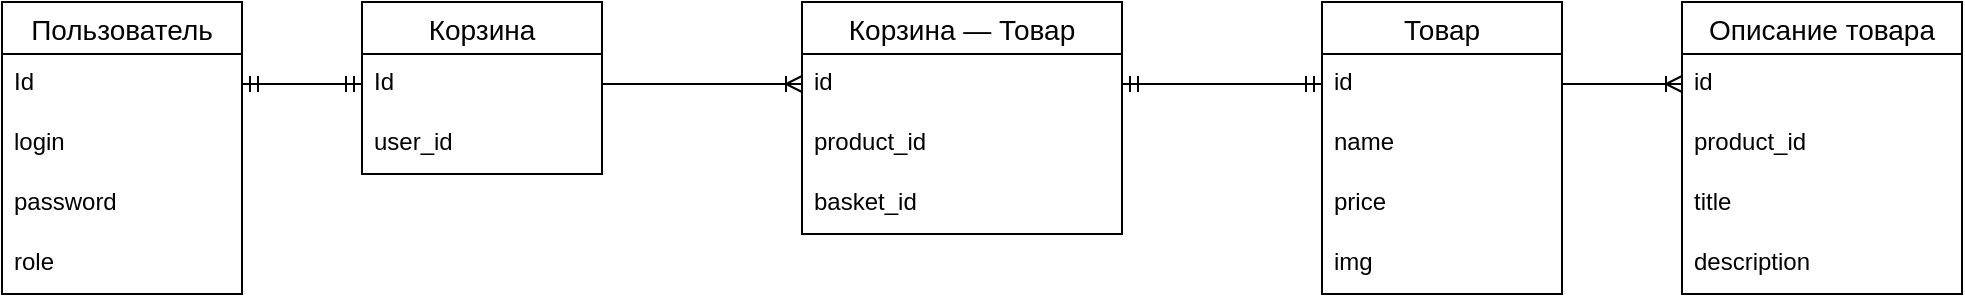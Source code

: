 <mxfile version="20.8.15" type="device"><diagram name="Страница 1" id="oa2RlY1B4k1ThMidUeZM"><mxGraphModel dx="2074" dy="756" grid="1" gridSize="10" guides="1" tooltips="1" connect="1" arrows="1" fold="1" page="1" pageScale="1" pageWidth="827" pageHeight="1169" math="0" shadow="0"><root><mxCell id="0"/><mxCell id="1" parent="0"/><mxCell id="4LVf3fliDxz_1lCjLFMi-1" value="Пользователь" style="swimlane;fontStyle=0;childLayout=stackLayout;horizontal=1;startSize=26;horizontalStack=0;resizeParent=1;resizeParentMax=0;resizeLast=0;collapsible=1;marginBottom=0;align=center;fontSize=14;" vertex="1" parent="1"><mxGeometry x="150" y="40" width="120" height="146" as="geometry"/></mxCell><mxCell id="4LVf3fliDxz_1lCjLFMi-2" value="Id" style="text;strokeColor=none;fillColor=none;spacingLeft=4;spacingRight=4;overflow=hidden;rotatable=0;points=[[0,0.5],[1,0.5]];portConstraint=eastwest;fontSize=12;" vertex="1" parent="4LVf3fliDxz_1lCjLFMi-1"><mxGeometry y="26" width="120" height="30" as="geometry"/></mxCell><mxCell id="4LVf3fliDxz_1lCjLFMi-3" value="login" style="text;strokeColor=none;fillColor=none;spacingLeft=4;spacingRight=4;overflow=hidden;rotatable=0;points=[[0,0.5],[1,0.5]];portConstraint=eastwest;fontSize=12;" vertex="1" parent="4LVf3fliDxz_1lCjLFMi-1"><mxGeometry y="56" width="120" height="30" as="geometry"/></mxCell><mxCell id="4LVf3fliDxz_1lCjLFMi-4" value="password" style="text;strokeColor=none;fillColor=none;spacingLeft=4;spacingRight=4;overflow=hidden;rotatable=0;points=[[0,0.5],[1,0.5]];portConstraint=eastwest;fontSize=12;" vertex="1" parent="4LVf3fliDxz_1lCjLFMi-1"><mxGeometry y="86" width="120" height="30" as="geometry"/></mxCell><mxCell id="4LVf3fliDxz_1lCjLFMi-7" value="role" style="text;strokeColor=none;fillColor=none;spacingLeft=4;spacingRight=4;overflow=hidden;rotatable=0;points=[[0,0.5],[1,0.5]];portConstraint=eastwest;fontSize=12;" vertex="1" parent="4LVf3fliDxz_1lCjLFMi-1"><mxGeometry y="116" width="120" height="30" as="geometry"/></mxCell><mxCell id="4LVf3fliDxz_1lCjLFMi-8" value="Корзина" style="swimlane;fontStyle=0;childLayout=stackLayout;horizontal=1;startSize=26;horizontalStack=0;resizeParent=1;resizeParentMax=0;resizeLast=0;collapsible=1;marginBottom=0;align=center;fontSize=14;" vertex="1" parent="1"><mxGeometry x="330" y="40" width="120" height="86" as="geometry"/></mxCell><mxCell id="4LVf3fliDxz_1lCjLFMi-9" value="Id" style="text;strokeColor=none;fillColor=none;spacingLeft=4;spacingRight=4;overflow=hidden;rotatable=0;points=[[0,0.5],[1,0.5]];portConstraint=eastwest;fontSize=12;" vertex="1" parent="4LVf3fliDxz_1lCjLFMi-8"><mxGeometry y="26" width="120" height="30" as="geometry"/></mxCell><mxCell id="4LVf3fliDxz_1lCjLFMi-10" value="user_id" style="text;strokeColor=none;fillColor=none;spacingLeft=4;spacingRight=4;overflow=hidden;rotatable=0;points=[[0,0.5],[1,0.5]];portConstraint=eastwest;fontSize=12;" vertex="1" parent="4LVf3fliDxz_1lCjLFMi-8"><mxGeometry y="56" width="120" height="30" as="geometry"/></mxCell><mxCell id="4LVf3fliDxz_1lCjLFMi-13" value="" style="edgeStyle=entityRelationEdgeStyle;fontSize=12;html=1;endArrow=ERmandOne;startArrow=ERmandOne;rounded=0;exitX=1;exitY=0.5;exitDx=0;exitDy=0;entryX=0;entryY=0.5;entryDx=0;entryDy=0;" edge="1" parent="1" source="4LVf3fliDxz_1lCjLFMi-2" target="4LVf3fliDxz_1lCjLFMi-9"><mxGeometry width="100" height="100" relative="1" as="geometry"><mxPoint x="360" y="440" as="sourcePoint"/><mxPoint x="460" y="340" as="targetPoint"/></mxGeometry></mxCell><mxCell id="4LVf3fliDxz_1lCjLFMi-14" value="Товар" style="swimlane;fontStyle=0;childLayout=stackLayout;horizontal=1;startSize=26;horizontalStack=0;resizeParent=1;resizeParentMax=0;resizeLast=0;collapsible=1;marginBottom=0;align=center;fontSize=14;" vertex="1" parent="1"><mxGeometry x="810" y="40" width="120" height="146" as="geometry"/></mxCell><mxCell id="4LVf3fliDxz_1lCjLFMi-15" value="id" style="text;strokeColor=none;fillColor=none;spacingLeft=4;spacingRight=4;overflow=hidden;rotatable=0;points=[[0,0.5],[1,0.5]];portConstraint=eastwest;fontSize=12;" vertex="1" parent="4LVf3fliDxz_1lCjLFMi-14"><mxGeometry y="26" width="120" height="30" as="geometry"/></mxCell><mxCell id="4LVf3fliDxz_1lCjLFMi-16" value="name" style="text;strokeColor=none;fillColor=none;spacingLeft=4;spacingRight=4;overflow=hidden;rotatable=0;points=[[0,0.5],[1,0.5]];portConstraint=eastwest;fontSize=12;" vertex="1" parent="4LVf3fliDxz_1lCjLFMi-14"><mxGeometry y="56" width="120" height="30" as="geometry"/></mxCell><mxCell id="4LVf3fliDxz_1lCjLFMi-17" value="price" style="text;strokeColor=none;fillColor=none;spacingLeft=4;spacingRight=4;overflow=hidden;rotatable=0;points=[[0,0.5],[1,0.5]];portConstraint=eastwest;fontSize=12;" vertex="1" parent="4LVf3fliDxz_1lCjLFMi-14"><mxGeometry y="86" width="120" height="30" as="geometry"/></mxCell><mxCell id="4LVf3fliDxz_1lCjLFMi-19" value="img" style="text;strokeColor=none;fillColor=none;spacingLeft=4;spacingRight=4;overflow=hidden;rotatable=0;points=[[0,0.5],[1,0.5]];portConstraint=eastwest;fontSize=12;" vertex="1" parent="4LVf3fliDxz_1lCjLFMi-14"><mxGeometry y="116" width="120" height="30" as="geometry"/></mxCell><mxCell id="4LVf3fliDxz_1lCjLFMi-20" value="Описание товара" style="swimlane;fontStyle=0;childLayout=stackLayout;horizontal=1;startSize=26;horizontalStack=0;resizeParent=1;resizeParentMax=0;resizeLast=0;collapsible=1;marginBottom=0;align=center;fontSize=14;" vertex="1" parent="1"><mxGeometry x="990" y="40" width="140" height="146" as="geometry"/></mxCell><mxCell id="4LVf3fliDxz_1lCjLFMi-21" value="id" style="text;strokeColor=none;fillColor=none;spacingLeft=4;spacingRight=4;overflow=hidden;rotatable=0;points=[[0,0.5],[1,0.5]];portConstraint=eastwest;fontSize=12;" vertex="1" parent="4LVf3fliDxz_1lCjLFMi-20"><mxGeometry y="26" width="140" height="30" as="geometry"/></mxCell><mxCell id="4LVf3fliDxz_1lCjLFMi-22" value="product_id" style="text;strokeColor=none;fillColor=none;spacingLeft=4;spacingRight=4;overflow=hidden;rotatable=0;points=[[0,0.5],[1,0.5]];portConstraint=eastwest;fontSize=12;" vertex="1" parent="4LVf3fliDxz_1lCjLFMi-20"><mxGeometry y="56" width="140" height="30" as="geometry"/></mxCell><mxCell id="4LVf3fliDxz_1lCjLFMi-24" value="title" style="text;strokeColor=none;fillColor=none;spacingLeft=4;spacingRight=4;overflow=hidden;rotatable=0;points=[[0,0.5],[1,0.5]];portConstraint=eastwest;fontSize=12;" vertex="1" parent="4LVf3fliDxz_1lCjLFMi-20"><mxGeometry y="86" width="140" height="30" as="geometry"/></mxCell><mxCell id="4LVf3fliDxz_1lCjLFMi-23" value="description" style="text;strokeColor=none;fillColor=none;spacingLeft=4;spacingRight=4;overflow=hidden;rotatable=0;points=[[0,0.5],[1,0.5]];portConstraint=eastwest;fontSize=12;" vertex="1" parent="4LVf3fliDxz_1lCjLFMi-20"><mxGeometry y="116" width="140" height="30" as="geometry"/></mxCell><mxCell id="4LVf3fliDxz_1lCjLFMi-26" value="" style="edgeStyle=entityRelationEdgeStyle;fontSize=12;html=1;endArrow=ERoneToMany;rounded=0;exitX=1;exitY=0.5;exitDx=0;exitDy=0;entryX=0;entryY=0.5;entryDx=0;entryDy=0;" edge="1" parent="1" source="4LVf3fliDxz_1lCjLFMi-15" target="4LVf3fliDxz_1lCjLFMi-21"><mxGeometry width="100" height="100" relative="1" as="geometry"><mxPoint x="1020" y="60" as="sourcePoint"/><mxPoint x="990" y="130" as="targetPoint"/></mxGeometry></mxCell><mxCell id="4LVf3fliDxz_1lCjLFMi-27" value="Корзина — Товар" style="swimlane;fontStyle=0;childLayout=stackLayout;horizontal=1;startSize=26;horizontalStack=0;resizeParent=1;resizeParentMax=0;resizeLast=0;collapsible=1;marginBottom=0;align=center;fontSize=14;" vertex="1" parent="1"><mxGeometry x="550" y="40" width="160" height="116" as="geometry"/></mxCell><mxCell id="4LVf3fliDxz_1lCjLFMi-28" value="id" style="text;strokeColor=none;fillColor=none;spacingLeft=4;spacingRight=4;overflow=hidden;rotatable=0;points=[[0,0.5],[1,0.5]];portConstraint=eastwest;fontSize=12;" vertex="1" parent="4LVf3fliDxz_1lCjLFMi-27"><mxGeometry y="26" width="160" height="30" as="geometry"/></mxCell><mxCell id="4LVf3fliDxz_1lCjLFMi-29" value="product_id" style="text;strokeColor=none;fillColor=none;spacingLeft=4;spacingRight=4;overflow=hidden;rotatable=0;points=[[0,0.5],[1,0.5]];portConstraint=eastwest;fontSize=12;" vertex="1" parent="4LVf3fliDxz_1lCjLFMi-27"><mxGeometry y="56" width="160" height="30" as="geometry"/></mxCell><mxCell id="4LVf3fliDxz_1lCjLFMi-30" value="basket_id" style="text;strokeColor=none;fillColor=none;spacingLeft=4;spacingRight=4;overflow=hidden;rotatable=0;points=[[0,0.5],[1,0.5]];portConstraint=eastwest;fontSize=12;" vertex="1" parent="4LVf3fliDxz_1lCjLFMi-27"><mxGeometry y="86" width="160" height="30" as="geometry"/></mxCell><mxCell id="4LVf3fliDxz_1lCjLFMi-31" value="" style="edgeStyle=entityRelationEdgeStyle;fontSize=12;html=1;endArrow=ERoneToMany;rounded=0;exitX=1;exitY=0.5;exitDx=0;exitDy=0;entryX=0;entryY=0.5;entryDx=0;entryDy=0;" edge="1" parent="1" source="4LVf3fliDxz_1lCjLFMi-9" target="4LVf3fliDxz_1lCjLFMi-28"><mxGeometry width="100" height="100" relative="1" as="geometry"><mxPoint x="360" y="240" as="sourcePoint"/><mxPoint x="460" y="140" as="targetPoint"/></mxGeometry></mxCell><mxCell id="4LVf3fliDxz_1lCjLFMi-32" value="" style="edgeStyle=entityRelationEdgeStyle;fontSize=12;html=1;endArrow=ERmandOne;startArrow=ERmandOne;rounded=0;entryX=1;entryY=0.5;entryDx=0;entryDy=0;exitX=0;exitY=0.5;exitDx=0;exitDy=0;" edge="1" parent="1" source="4LVf3fliDxz_1lCjLFMi-15" target="4LVf3fliDxz_1lCjLFMi-28"><mxGeometry width="100" height="100" relative="1" as="geometry"><mxPoint x="360" y="240" as="sourcePoint"/><mxPoint x="460" y="140" as="targetPoint"/></mxGeometry></mxCell></root></mxGraphModel></diagram></mxfile>